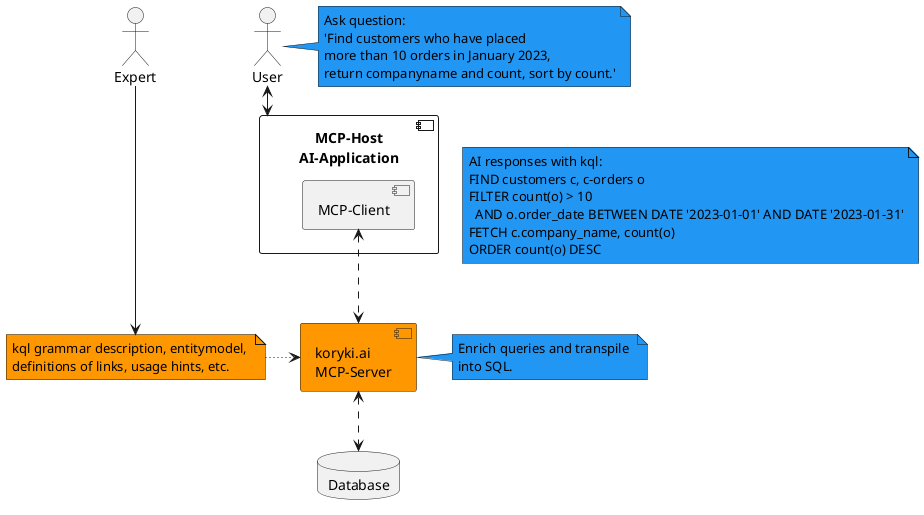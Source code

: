 @startuml


actor user as "User"
actor databaseexpert as "Expert"

component mcphost as "MCP-Host\nAI-Application"{

component mcpclient as "MCP-Client"{
}

}

component mcpserver as "koryki.ai\nMCP-Server"  #FF9800{
}


database database as "Database" {
}


note "AI responses with kql:\nFIND customers c, c-orders o \nFILTER count(o) > 10 \n  AND o.order_date BETWEEN DATE '2023-01-01' AND DATE '2023-01-31'\nFETCH c.company_name, count(o)\nORDER count(o) DESC" as userquery #2196F3

note "Enrich queries and transpile \ninto SQL." as mcpservernote #2196F3

note "Ask question: \n'Find customers who have placed \nmore than 10 orders in January 2023, \nreturn companyname and count, sort by count.'" as usernote #2196F3



note "kql grammar description, entitymodel, \ndefinitions of links, usage hints, etc." as doc  #FF9800



doc ~right~> mcpserver
databaseexpert --down-> doc

mcphost .[hidden]left.> userquery
'mcpclient .[hidden]left.> userquery

user <-down-> mcphost


mcpclient <.down.> mcpserver

mcpservernote .[hidden]left.> mcpserver
usernote .[hidden]left.> user

mcpserver <..> database



@enduml

